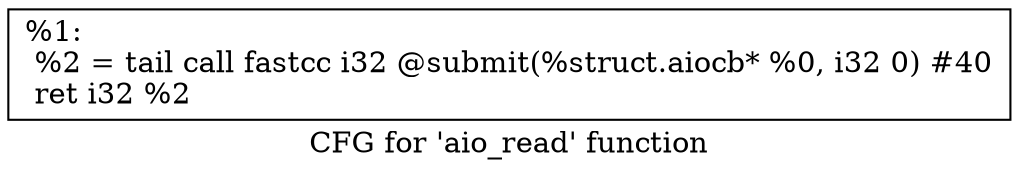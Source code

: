 digraph "CFG for 'aio_read' function" {
	label="CFG for 'aio_read' function";

	Node0x1a9bc30 [shape=record,label="{%1:\l  %2 = tail call fastcc i32 @submit(%struct.aiocb* %0, i32 0) #40\l  ret i32 %2\l}"];
}
